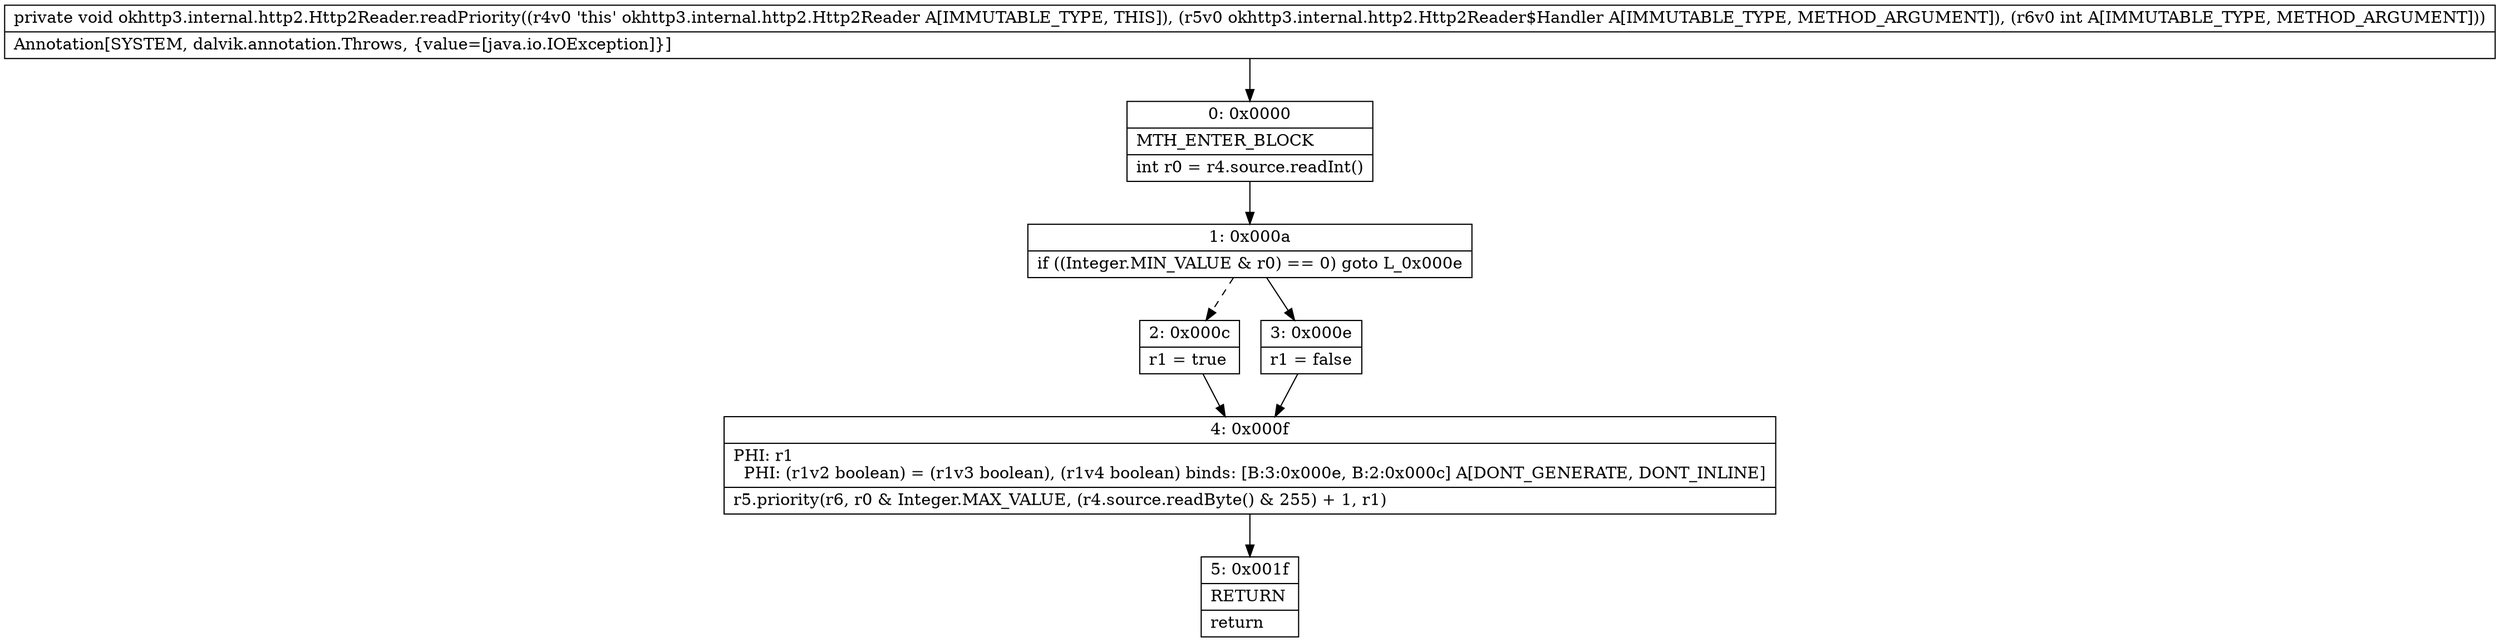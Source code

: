 digraph "CFG forokhttp3.internal.http2.Http2Reader.readPriority(Lokhttp3\/internal\/http2\/Http2Reader$Handler;I)V" {
Node_0 [shape=record,label="{0\:\ 0x0000|MTH_ENTER_BLOCK\l|int r0 = r4.source.readInt()\l}"];
Node_1 [shape=record,label="{1\:\ 0x000a|if ((Integer.MIN_VALUE & r0) == 0) goto L_0x000e\l}"];
Node_2 [shape=record,label="{2\:\ 0x000c|r1 = true\l}"];
Node_3 [shape=record,label="{3\:\ 0x000e|r1 = false\l}"];
Node_4 [shape=record,label="{4\:\ 0x000f|PHI: r1 \l  PHI: (r1v2 boolean) = (r1v3 boolean), (r1v4 boolean) binds: [B:3:0x000e, B:2:0x000c] A[DONT_GENERATE, DONT_INLINE]\l|r5.priority(r6, r0 & Integer.MAX_VALUE, (r4.source.readByte() & 255) + 1, r1)\l}"];
Node_5 [shape=record,label="{5\:\ 0x001f|RETURN\l|return\l}"];
MethodNode[shape=record,label="{private void okhttp3.internal.http2.Http2Reader.readPriority((r4v0 'this' okhttp3.internal.http2.Http2Reader A[IMMUTABLE_TYPE, THIS]), (r5v0 okhttp3.internal.http2.Http2Reader$Handler A[IMMUTABLE_TYPE, METHOD_ARGUMENT]), (r6v0 int A[IMMUTABLE_TYPE, METHOD_ARGUMENT]))  | Annotation[SYSTEM, dalvik.annotation.Throws, \{value=[java.io.IOException]\}]\l}"];
MethodNode -> Node_0;
Node_0 -> Node_1;
Node_1 -> Node_2[style=dashed];
Node_1 -> Node_3;
Node_2 -> Node_4;
Node_3 -> Node_4;
Node_4 -> Node_5;
}

